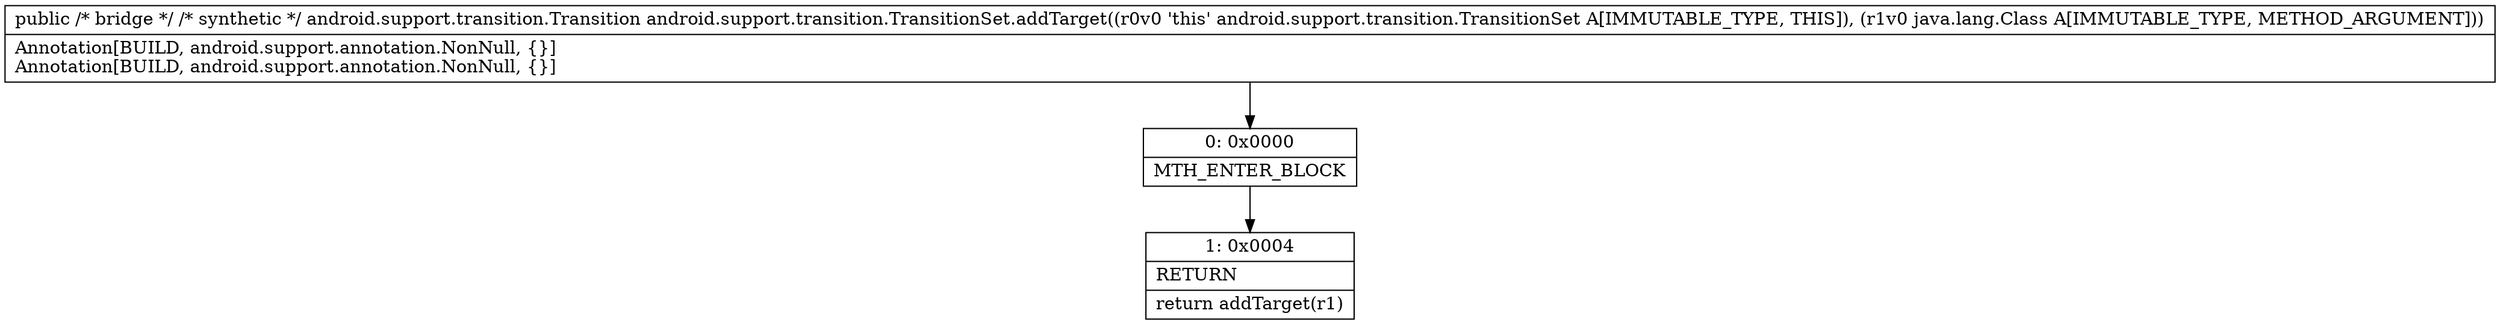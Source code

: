 digraph "CFG forandroid.support.transition.TransitionSet.addTarget(Ljava\/lang\/Class;)Landroid\/support\/transition\/Transition;" {
Node_0 [shape=record,label="{0\:\ 0x0000|MTH_ENTER_BLOCK\l}"];
Node_1 [shape=record,label="{1\:\ 0x0004|RETURN\l|return addTarget(r1)\l}"];
MethodNode[shape=record,label="{public \/* bridge *\/ \/* synthetic *\/ android.support.transition.Transition android.support.transition.TransitionSet.addTarget((r0v0 'this' android.support.transition.TransitionSet A[IMMUTABLE_TYPE, THIS]), (r1v0 java.lang.Class A[IMMUTABLE_TYPE, METHOD_ARGUMENT]))  | Annotation[BUILD, android.support.annotation.NonNull, \{\}]\lAnnotation[BUILD, android.support.annotation.NonNull, \{\}]\l}"];
MethodNode -> Node_0;
Node_0 -> Node_1;
}

